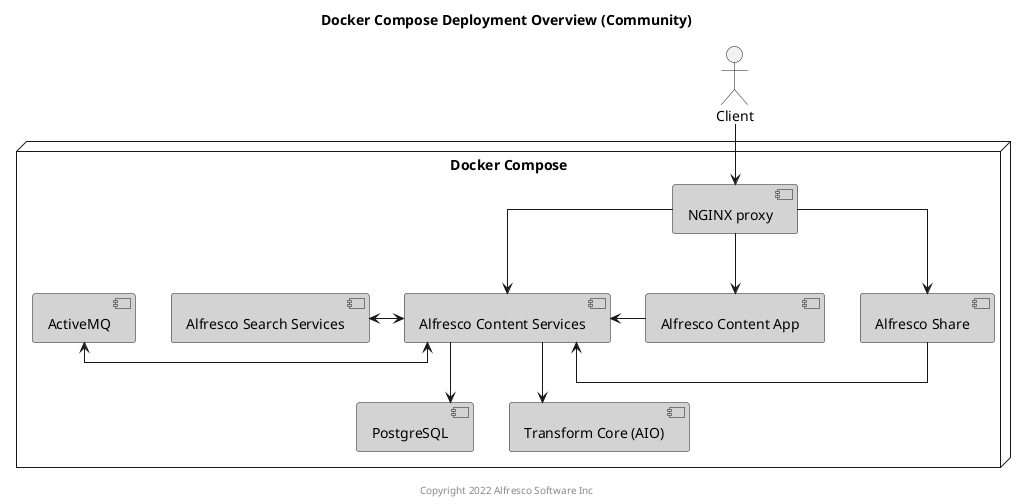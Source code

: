 @startuml

Title: Docker Compose Deployment Overview (Community)

skinparam componentStyle uml2
skinparam linetype ortho
skinparam rectangle {
    BorderStyle dashed
    FontSize 15
    FontStyle none
}

actor Client

node "Docker Compose" {
    component "NGINX proxy" as proxy #lightgrey
    component "Alfresco Content Services" as acs #lightgrey
    component "Alfresco Search Services" as ass #lightgrey
    component "PostgreSQL" as psql #lightgrey
    component "Alfresco Share" as share #lightgrey
    component "ActiveMQ" as amq #lightgrey
    component "Transform Core (AIO)" as tcore #lightgrey
    component "Alfresco Content App" as aca #lightgrey
}

Client --> proxy

proxy --> acs
proxy --> share
proxy --> aca

acs <-left-> ass
acs --> psql
acs --> tcore
acs <-left-> amq
share -left-> acs
aca -left-> acs

center footer Copyright 2022 Alfresco Software Inc

@enduml
